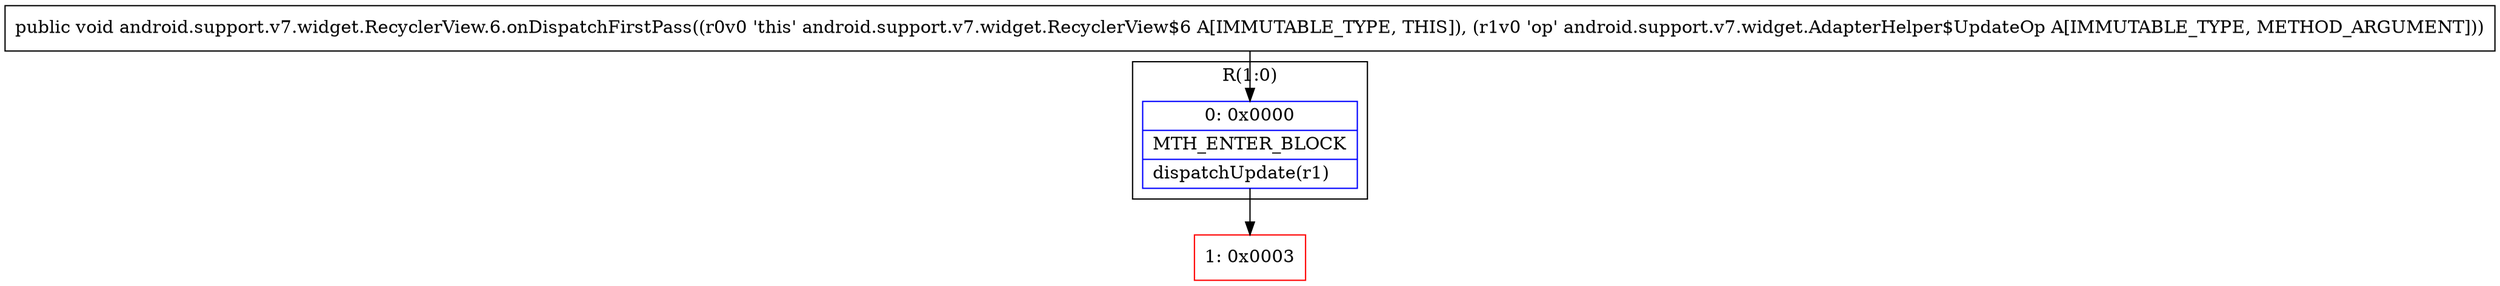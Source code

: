 digraph "CFG forandroid.support.v7.widget.RecyclerView.6.onDispatchFirstPass(Landroid\/support\/v7\/widget\/AdapterHelper$UpdateOp;)V" {
subgraph cluster_Region_792354197 {
label = "R(1:0)";
node [shape=record,color=blue];
Node_0 [shape=record,label="{0\:\ 0x0000|MTH_ENTER_BLOCK\l|dispatchUpdate(r1)\l}"];
}
Node_1 [shape=record,color=red,label="{1\:\ 0x0003}"];
MethodNode[shape=record,label="{public void android.support.v7.widget.RecyclerView.6.onDispatchFirstPass((r0v0 'this' android.support.v7.widget.RecyclerView$6 A[IMMUTABLE_TYPE, THIS]), (r1v0 'op' android.support.v7.widget.AdapterHelper$UpdateOp A[IMMUTABLE_TYPE, METHOD_ARGUMENT])) }"];
MethodNode -> Node_0;
Node_0 -> Node_1;
}

